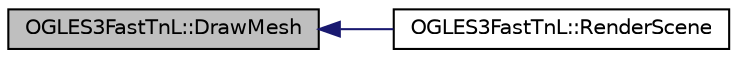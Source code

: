 digraph "OGLES3FastTnL::DrawMesh"
{
  edge [fontname="Helvetica",fontsize="10",labelfontname="Helvetica",labelfontsize="10"];
  node [fontname="Helvetica",fontsize="10",shape=record];
  rankdir="LR";
  Node1 [label="OGLES3FastTnL::DrawMesh",height=0.2,width=0.4,color="black", fillcolor="grey75", style="filled", fontcolor="black"];
  Node1 -> Node2 [dir="back",color="midnightblue",fontsize="10",style="solid",fontname="Helvetica"];
  Node2 [label="OGLES3FastTnL::RenderScene",height=0.2,width=0.4,color="black", fillcolor="white", style="filled",URL="$class_o_g_l_e_s3_fast_tn_l.html#aff43cb0c6684bf8022ad58c9345a4e60"];
}
